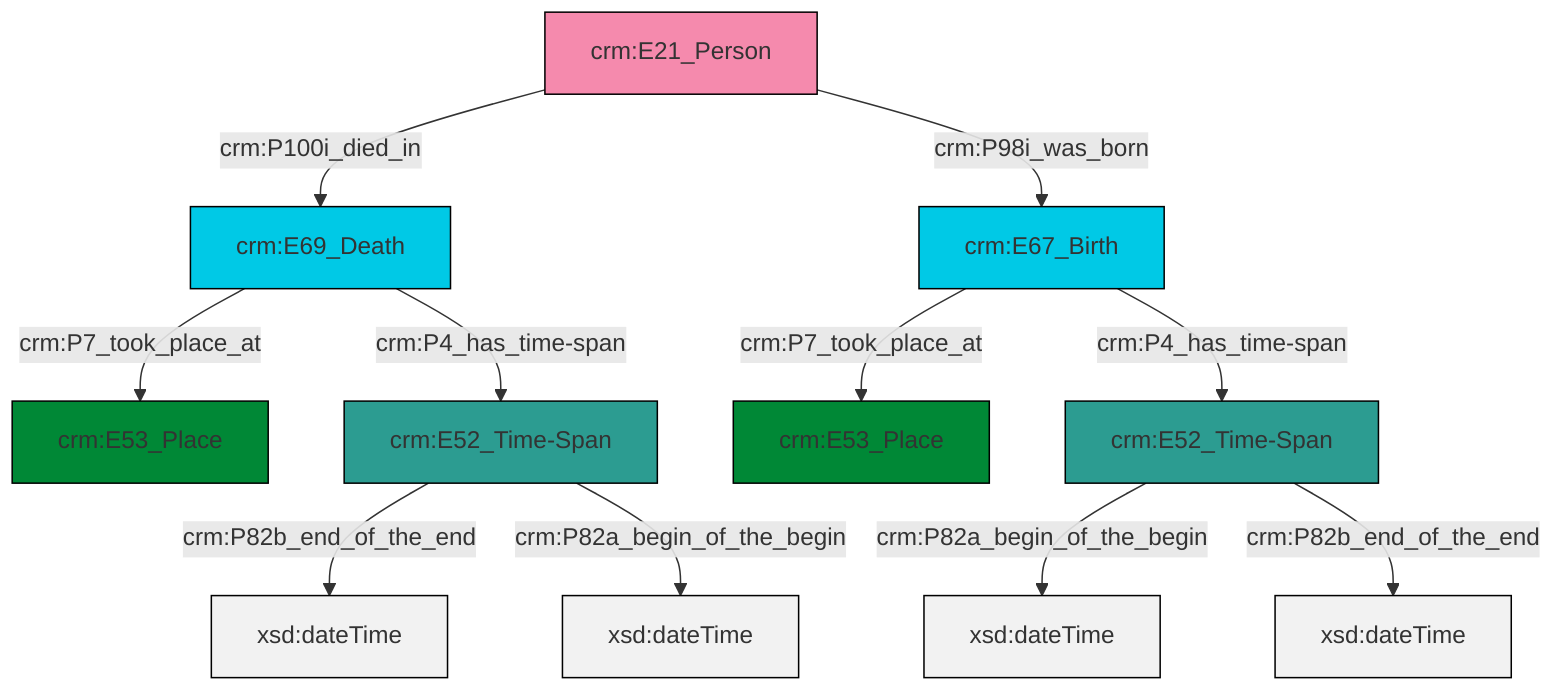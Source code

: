 graph TD
classDef Literal fill:#f2f2f2,stroke:#000000;
classDef CRM_Entity fill:#FFFFFF,stroke:#000000;
classDef Temporal_Entity fill:#00C9E6, stroke:#000000;
classDef Type fill:#E18312, stroke:#000000;
classDef Time-Span fill:#2C9C91, stroke:#000000;
classDef Appellation fill:#FFEB7F, stroke:#000000;
classDef Place fill:#008836, stroke:#000000;
classDef Persistent_Item fill:#B266B2, stroke:#000000;
classDef Conceptual_Object fill:#FFD700, stroke:#000000;
classDef Physical_Thing fill:#D2B48C, stroke:#000000;
classDef Actor fill:#f58aad, stroke:#000000;
classDef PC_Classes fill:#4ce600, stroke:#000000;
classDef Multi fill:#cccccc,stroke:#000000;

4["crm:E67_Birth"]:::Temporal_Entity -->|crm:P7_took_place_at| 6["crm:E53_Place"]:::Place
7["crm:E52_Time-Span"]:::Time-Span -->|crm:P82a_begin_of_the_begin| 8[xsd:dateTime]:::Literal
9["crm:E21_Person"]:::Actor -->|crm:P100i_died_in| 10["crm:E69_Death"]:::Temporal_Entity
4["crm:E67_Birth"]:::Temporal_Entity -->|crm:P4_has_time-span| 7["crm:E52_Time-Span"]:::Time-Span
9["crm:E21_Person"]:::Actor -->|crm:P98i_was_born| 4["crm:E67_Birth"]:::Temporal_Entity
10["crm:E69_Death"]:::Temporal_Entity -->|crm:P4_has_time-span| 2["crm:E52_Time-Span"]:::Time-Span
2["crm:E52_Time-Span"]:::Time-Span -->|crm:P82b_end_of_the_end| 14[xsd:dateTime]:::Literal
2["crm:E52_Time-Span"]:::Time-Span -->|crm:P82a_begin_of_the_begin| 16[xsd:dateTime]:::Literal
10["crm:E69_Death"]:::Temporal_Entity -->|crm:P7_took_place_at| 0["crm:E53_Place"]:::Place
7["crm:E52_Time-Span"]:::Time-Span -->|crm:P82b_end_of_the_end| 17[xsd:dateTime]:::Literal